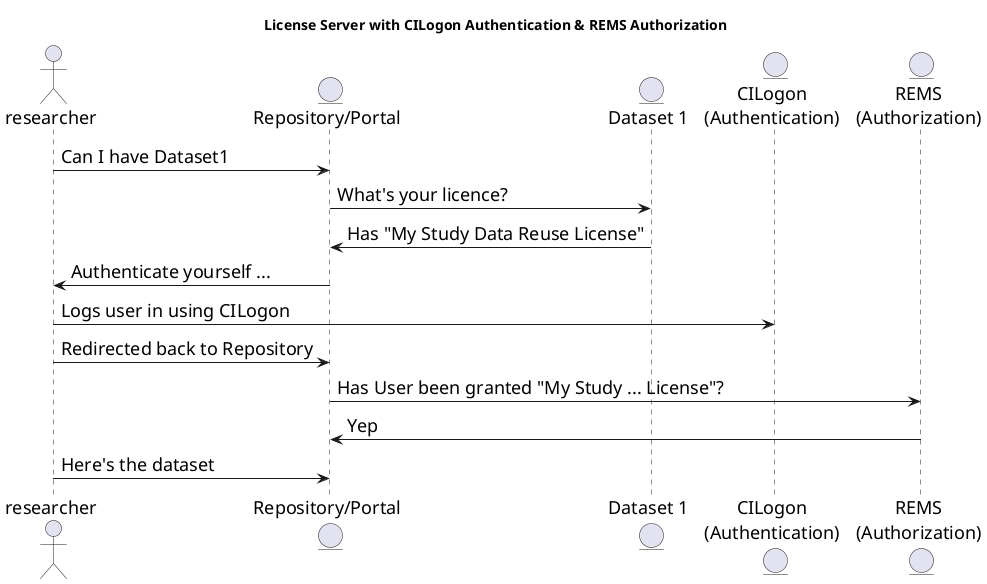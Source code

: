 
@startuml
skinparam defaultFontSize 18

title: License Server with CILogon Authentication & REMS Authorization
actor   researcher  as res
entity  "Repository/Portal" as rep
entity  "Dataset 1" as c
entity  "CILogon\n(Authentication)" as cl
entity  "REMS\n(Authorization)" as gls

res -> rep : Can I have Dataset1
rep -> c : What's your licence?
c -> rep : Has "My Study Data Reuse License" 
rep -> res : Authenticate yourself ...
res -> cl : Logs user in using CILogon
res -> rep : Redirected back to Repository
rep ->  gls : Has User been granted "My Study ... License"?
gls -> rep : Yep
res -> rep : Here's the dataset

@enduml

